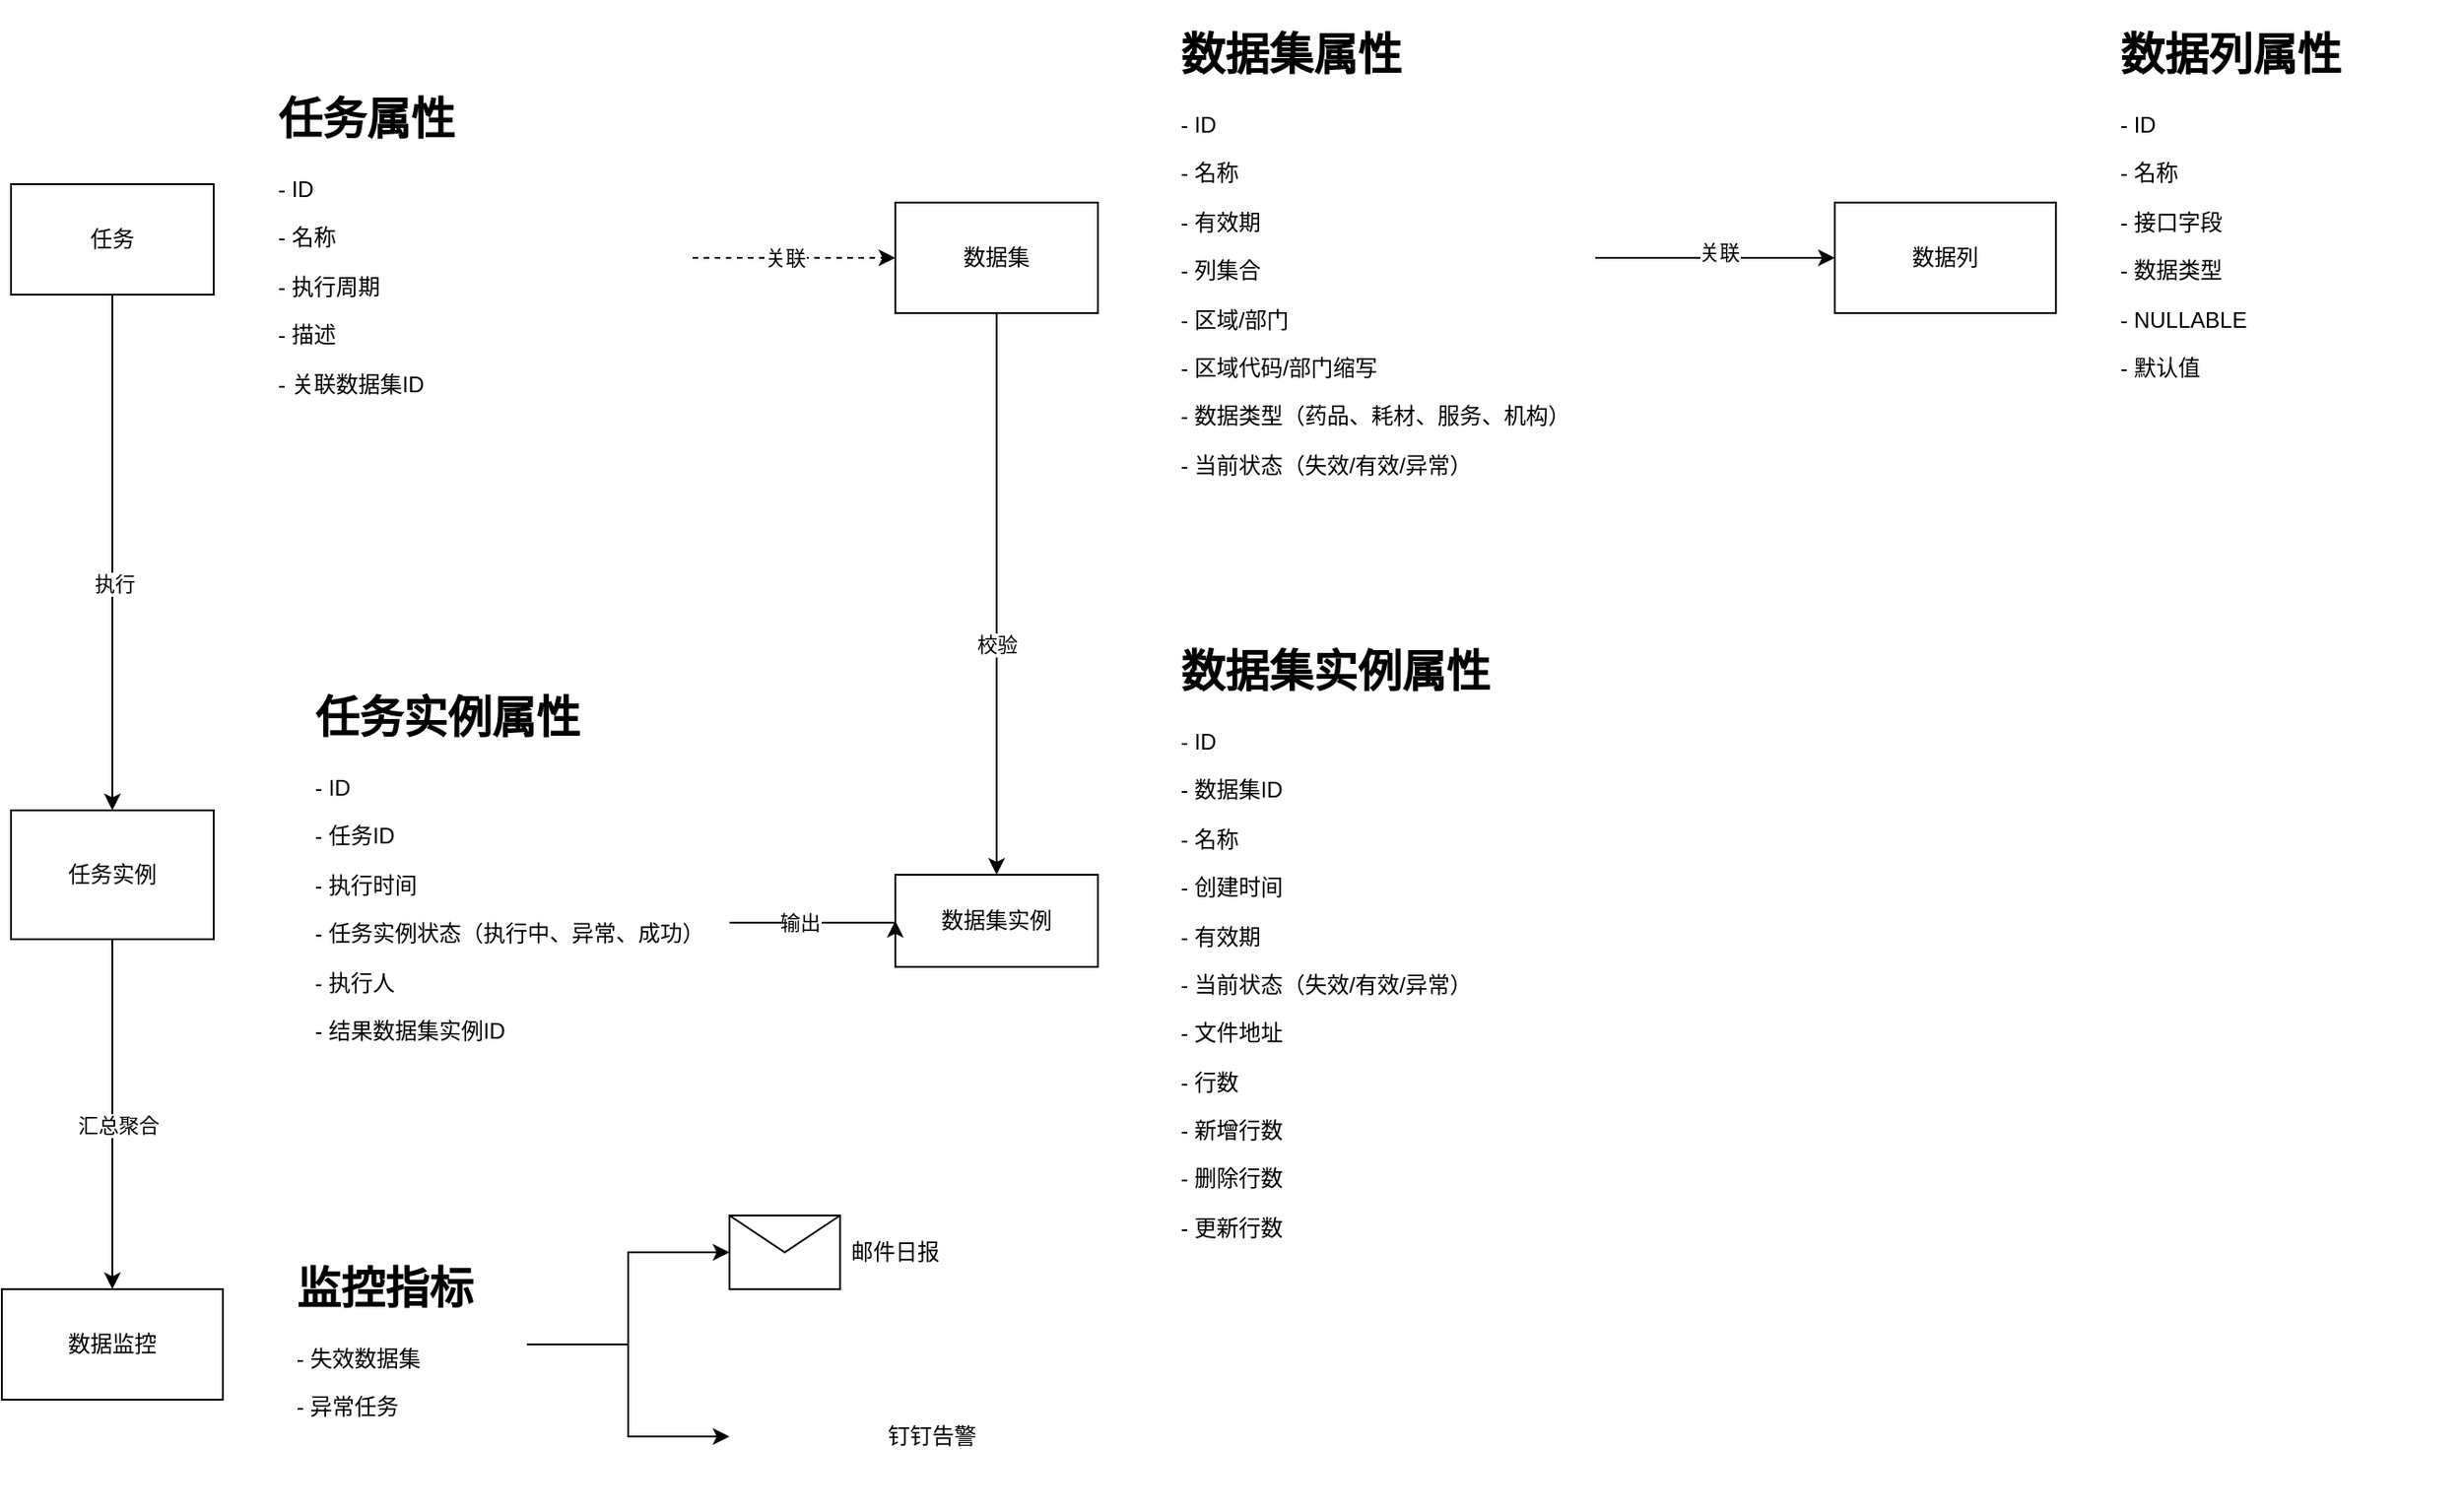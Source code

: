 <mxfile version="22.1.17" type="github">
  <diagram name="Page-1" id="fm-RTBIMuhjhwVvVDZ4T">
    <mxGraphModel dx="2074" dy="1146" grid="1" gridSize="10" guides="1" tooltips="1" connect="1" arrows="1" fold="1" page="1" pageScale="1" pageWidth="850" pageHeight="1100" math="0" shadow="0">
      <root>
        <mxCell id="0" />
        <mxCell id="1" parent="0" />
        <mxCell id="JZeeq1Ep2B6I5uy3VTGd-6" style="edgeStyle=orthogonalEdgeStyle;rounded=0;orthogonalLoop=1;jettySize=auto;html=1;" edge="1" parent="1" source="JZeeq1Ep2B6I5uy3VTGd-1" target="JZeeq1Ep2B6I5uy3VTGd-4">
          <mxGeometry relative="1" as="geometry" />
        </mxCell>
        <mxCell id="JZeeq1Ep2B6I5uy3VTGd-7" value="执行" style="edgeLabel;html=1;align=center;verticalAlign=middle;resizable=0;points=[];" vertex="1" connectable="0" parent="JZeeq1Ep2B6I5uy3VTGd-6">
          <mxGeometry x="0.115" y="1" relative="1" as="geometry">
            <mxPoint y="1" as="offset" />
          </mxGeometry>
        </mxCell>
        <mxCell id="JZeeq1Ep2B6I5uy3VTGd-10" style="edgeStyle=orthogonalEdgeStyle;rounded=0;orthogonalLoop=1;jettySize=auto;html=1;entryX=0;entryY=0.5;entryDx=0;entryDy=0;dashed=1;" edge="1" parent="1" source="JZeeq1Ep2B6I5uy3VTGd-2" target="JZeeq1Ep2B6I5uy3VTGd-8">
          <mxGeometry relative="1" as="geometry" />
        </mxCell>
        <mxCell id="JZeeq1Ep2B6I5uy3VTGd-11" value="关联" style="edgeLabel;html=1;align=center;verticalAlign=middle;resizable=0;points=[];" vertex="1" connectable="0" parent="JZeeq1Ep2B6I5uy3VTGd-10">
          <mxGeometry x="-0.382" y="6" relative="1" as="geometry">
            <mxPoint x="16" y="6" as="offset" />
          </mxGeometry>
        </mxCell>
        <mxCell id="JZeeq1Ep2B6I5uy3VTGd-15" value="" style="group" vertex="1" connectable="0" parent="1">
          <mxGeometry x="100" y="175" width="370" height="190" as="geometry" />
        </mxCell>
        <mxCell id="JZeeq1Ep2B6I5uy3VTGd-1" value="任务" style="rounded=0;whiteSpace=wrap;html=1;" vertex="1" parent="JZeeq1Ep2B6I5uy3VTGd-15">
          <mxGeometry y="55" width="110" height="60" as="geometry" />
        </mxCell>
        <mxCell id="JZeeq1Ep2B6I5uy3VTGd-2" value="&lt;h1&gt;任务属性&lt;/h1&gt;&lt;p&gt;- ID&lt;/p&gt;&lt;p&gt;- 名称&lt;/p&gt;&lt;p&gt;- 执行周期&lt;/p&gt;&lt;p&gt;- 描述&lt;/p&gt;&lt;p&gt;- 关联数据集ID&lt;/p&gt;" style="text;html=1;strokeColor=none;fillColor=none;spacing=5;spacingTop=-20;whiteSpace=wrap;overflow=hidden;rounded=0;" vertex="1" parent="JZeeq1Ep2B6I5uy3VTGd-15">
          <mxGeometry x="140" width="230" height="190" as="geometry" />
        </mxCell>
        <mxCell id="JZeeq1Ep2B6I5uy3VTGd-16" value="" style="group" vertex="1" connectable="0" parent="1">
          <mxGeometry x="580" y="140" width="380" height="260" as="geometry" />
        </mxCell>
        <mxCell id="JZeeq1Ep2B6I5uy3VTGd-8" value="数据集" style="rounded=0;whiteSpace=wrap;html=1;" vertex="1" parent="JZeeq1Ep2B6I5uy3VTGd-16">
          <mxGeometry y="100" width="110" height="60" as="geometry" />
        </mxCell>
        <mxCell id="JZeeq1Ep2B6I5uy3VTGd-9" value="&lt;h1&gt;数据集属性&lt;/h1&gt;&lt;p&gt;- ID&lt;/p&gt;&lt;p&gt;- 名称&lt;/p&gt;&lt;p&gt;- 有效期&lt;br&gt;&lt;/p&gt;&lt;p&gt;- 列集合&lt;/p&gt;&lt;p style=&quot;border-color: var(--border-color);&quot;&gt;- 区域/部门&lt;/p&gt;&lt;p style=&quot;border-color: var(--border-color);&quot;&gt;- 区域代码/部门缩写&lt;/p&gt;&lt;p style=&quot;border-color: var(--border-color);&quot;&gt;- 数据类型（药品、耗材、服务、机构）&lt;br&gt;&lt;/p&gt;&lt;p style=&quot;border-color: var(--border-color);&quot;&gt;- 当前状态（失效/有效/异常）&lt;/p&gt;" style="text;html=1;strokeColor=none;fillColor=none;spacing=5;spacingTop=-20;whiteSpace=wrap;overflow=hidden;rounded=0;" vertex="1" parent="JZeeq1Ep2B6I5uy3VTGd-16">
          <mxGeometry x="150" width="230" height="260" as="geometry" />
        </mxCell>
        <mxCell id="JZeeq1Ep2B6I5uy3VTGd-17" value="" style="group" vertex="1" connectable="0" parent="1">
          <mxGeometry x="100" y="500" width="390" height="210" as="geometry" />
        </mxCell>
        <mxCell id="JZeeq1Ep2B6I5uy3VTGd-4" value="任务实例" style="rounded=0;whiteSpace=wrap;html=1;" vertex="1" parent="JZeeq1Ep2B6I5uy3VTGd-17">
          <mxGeometry y="70" width="110" height="70" as="geometry" />
        </mxCell>
        <mxCell id="JZeeq1Ep2B6I5uy3VTGd-5" value="&lt;h1&gt;任务实例属性&lt;/h1&gt;&lt;p&gt;- ID&lt;/p&gt;&lt;p&gt;- 任务ID&lt;/p&gt;&lt;p&gt;- 执行时间&lt;br&gt;&lt;/p&gt;&lt;p&gt;- 任务实例状态（执行中、异常、成功）&lt;/p&gt;&lt;p&gt;- 执行人&lt;/p&gt;&lt;p&gt;- 结果数据集实例ID&lt;/p&gt;&lt;p&gt;&lt;br&gt;&lt;/p&gt;" style="text;html=1;strokeColor=none;fillColor=none;spacing=5;spacingTop=-20;whiteSpace=wrap;overflow=hidden;rounded=0;" vertex="1" parent="JZeeq1Ep2B6I5uy3VTGd-17">
          <mxGeometry x="160" width="230" height="210" as="geometry" />
        </mxCell>
        <mxCell id="JZeeq1Ep2B6I5uy3VTGd-18" value="" style="group" vertex="1" connectable="0" parent="1">
          <mxGeometry x="580" y="475" width="380" height="385" as="geometry" />
        </mxCell>
        <mxCell id="JZeeq1Ep2B6I5uy3VTGd-13" value="数据集实例" style="rounded=0;whiteSpace=wrap;html=1;" vertex="1" parent="JZeeq1Ep2B6I5uy3VTGd-18">
          <mxGeometry y="130" width="110" height="50" as="geometry" />
        </mxCell>
        <mxCell id="JZeeq1Ep2B6I5uy3VTGd-14" value="&lt;h1&gt;数据集实例属性&lt;/h1&gt;&lt;p&gt;- ID&lt;/p&gt;&lt;p&gt;- 数据集ID&lt;/p&gt;&lt;p&gt;- 名称&lt;/p&gt;&lt;p&gt;- 创建时间&lt;/p&gt;&lt;p&gt;- 有效期&lt;/p&gt;&lt;p style=&quot;border-color: var(--border-color);&quot;&gt;- 当前状态（失效/有效/异常）&lt;/p&gt;&lt;p style=&quot;border-color: var(--border-color);&quot;&gt;- 文件地址&lt;/p&gt;&lt;p style=&quot;border-color: var(--border-color);&quot;&gt;- 行数&lt;/p&gt;&lt;p style=&quot;border-color: var(--border-color);&quot;&gt;- 新增行数&lt;/p&gt;&lt;p style=&quot;border-color: var(--border-color);&quot;&gt;- 删除行数&lt;/p&gt;&lt;p style=&quot;border-color: var(--border-color);&quot;&gt;- 更新行数&lt;/p&gt;" style="text;html=1;strokeColor=none;fillColor=none;spacing=5;spacingTop=-20;whiteSpace=wrap;overflow=hidden;rounded=0;" vertex="1" parent="JZeeq1Ep2B6I5uy3VTGd-18">
          <mxGeometry x="150" width="230" height="385.0" as="geometry" />
        </mxCell>
        <mxCell id="JZeeq1Ep2B6I5uy3VTGd-20" style="edgeStyle=orthogonalEdgeStyle;rounded=0;orthogonalLoop=1;jettySize=auto;html=1;entryX=0;entryY=0.5;entryDx=0;entryDy=0;" edge="1" parent="1" source="JZeeq1Ep2B6I5uy3VTGd-5" target="JZeeq1Ep2B6I5uy3VTGd-13">
          <mxGeometry relative="1" as="geometry">
            <Array as="points">
              <mxPoint x="510" y="631" />
              <mxPoint x="510" y="631" />
            </Array>
          </mxGeometry>
        </mxCell>
        <mxCell id="JZeeq1Ep2B6I5uy3VTGd-21" value="输出" style="edgeLabel;html=1;align=center;verticalAlign=middle;resizable=0;points=[];" vertex="1" connectable="0" parent="JZeeq1Ep2B6I5uy3VTGd-20">
          <mxGeometry x="-0.178" y="1" relative="1" as="geometry">
            <mxPoint y="1" as="offset" />
          </mxGeometry>
        </mxCell>
        <mxCell id="JZeeq1Ep2B6I5uy3VTGd-22" style="edgeStyle=orthogonalEdgeStyle;rounded=0;orthogonalLoop=1;jettySize=auto;html=1;" edge="1" parent="1" source="JZeeq1Ep2B6I5uy3VTGd-8" target="JZeeq1Ep2B6I5uy3VTGd-13">
          <mxGeometry relative="1" as="geometry" />
        </mxCell>
        <mxCell id="JZeeq1Ep2B6I5uy3VTGd-23" value="校验" style="edgeLabel;html=1;align=center;verticalAlign=middle;resizable=0;points=[];" vertex="1" connectable="0" parent="JZeeq1Ep2B6I5uy3VTGd-22">
          <mxGeometry x="0.181" relative="1" as="geometry">
            <mxPoint as="offset" />
          </mxGeometry>
        </mxCell>
        <mxCell id="JZeeq1Ep2B6I5uy3VTGd-25" value="数据监控" style="rounded=0;whiteSpace=wrap;html=1;" vertex="1" parent="1">
          <mxGeometry x="95" y="830" width="120" height="60" as="geometry" />
        </mxCell>
        <mxCell id="JZeeq1Ep2B6I5uy3VTGd-26" style="edgeStyle=orthogonalEdgeStyle;rounded=0;orthogonalLoop=1;jettySize=auto;html=1;" edge="1" parent="1" source="JZeeq1Ep2B6I5uy3VTGd-4" target="JZeeq1Ep2B6I5uy3VTGd-25">
          <mxGeometry relative="1" as="geometry" />
        </mxCell>
        <mxCell id="JZeeq1Ep2B6I5uy3VTGd-27" value="汇总聚合" style="edgeLabel;html=1;align=center;verticalAlign=middle;resizable=0;points=[];" vertex="1" connectable="0" parent="JZeeq1Ep2B6I5uy3VTGd-26">
          <mxGeometry x="0.057" y="3" relative="1" as="geometry">
            <mxPoint as="offset" />
          </mxGeometry>
        </mxCell>
        <mxCell id="JZeeq1Ep2B6I5uy3VTGd-37" style="edgeStyle=orthogonalEdgeStyle;rounded=0;orthogonalLoop=1;jettySize=auto;html=1;entryX=0;entryY=0.5;entryDx=0;entryDy=0;" edge="1" parent="1" source="JZeeq1Ep2B6I5uy3VTGd-31" target="JZeeq1Ep2B6I5uy3VTGd-34">
          <mxGeometry relative="1" as="geometry" />
        </mxCell>
        <mxCell id="JZeeq1Ep2B6I5uy3VTGd-38" style="edgeStyle=orthogonalEdgeStyle;rounded=0;orthogonalLoop=1;jettySize=auto;html=1;" edge="1" parent="1" source="JZeeq1Ep2B6I5uy3VTGd-31" target="JZeeq1Ep2B6I5uy3VTGd-36">
          <mxGeometry relative="1" as="geometry" />
        </mxCell>
        <mxCell id="JZeeq1Ep2B6I5uy3VTGd-31" value="&lt;h1&gt;监控指标&lt;/h1&gt;&lt;p&gt;&lt;span style=&quot;background-color: initial;&quot;&gt;- 失效数据集&lt;/span&gt;&lt;br&gt;&lt;/p&gt;&lt;p&gt;- 异常任务&lt;/p&gt;&lt;p&gt;&lt;br&gt;&lt;/p&gt;" style="text;html=1;strokeColor=none;fillColor=none;spacing=5;spacingTop=-20;whiteSpace=wrap;overflow=hidden;rounded=0;" vertex="1" parent="1">
          <mxGeometry x="250" y="810" width="130" height="100" as="geometry" />
        </mxCell>
        <mxCell id="JZeeq1Ep2B6I5uy3VTGd-34" value="" style="shape=message;html=1;html=1;outlineConnect=0;labelPosition=center;verticalLabelPosition=bottom;align=center;verticalAlign=top;" vertex="1" parent="1">
          <mxGeometry x="490" y="790" width="60" height="40" as="geometry" />
        </mxCell>
        <mxCell id="JZeeq1Ep2B6I5uy3VTGd-36" value="" style="shape=image;verticalLabelPosition=bottom;labelBackgroundColor=default;verticalAlign=top;aspect=fixed;imageAspect=0;image=https://icons.veryicon.com/png/o/internet--web/color-social-media-icon/ding.png;" vertex="1" parent="1">
          <mxGeometry x="490" y="870" width="80" height="80" as="geometry" />
        </mxCell>
        <mxCell id="JZeeq1Ep2B6I5uy3VTGd-39" value="邮件日报" style="text;html=1;strokeColor=none;fillColor=none;align=center;verticalAlign=middle;whiteSpace=wrap;rounded=0;" vertex="1" parent="1">
          <mxGeometry x="550" y="795" width="60" height="30" as="geometry" />
        </mxCell>
        <mxCell id="JZeeq1Ep2B6I5uy3VTGd-40" value="钉钉告警" style="text;html=1;strokeColor=none;fillColor=none;align=center;verticalAlign=middle;whiteSpace=wrap;rounded=0;" vertex="1" parent="1">
          <mxGeometry x="570" y="895" width="60" height="30" as="geometry" />
        </mxCell>
        <mxCell id="JZeeq1Ep2B6I5uy3VTGd-41" value="数据列" style="rounded=0;whiteSpace=wrap;html=1;" vertex="1" parent="1">
          <mxGeometry x="1090" y="240" width="120" height="60" as="geometry" />
        </mxCell>
        <mxCell id="JZeeq1Ep2B6I5uy3VTGd-42" value="&lt;h1&gt;数据列属性&lt;/h1&gt;&lt;p&gt;- ID&lt;/p&gt;&lt;p&gt;- 名称&lt;/p&gt;&lt;p&gt;- 接口字段&lt;/p&gt;&lt;p&gt;- 数据类型&lt;/p&gt;&lt;p&gt;- NULLABLE&lt;/p&gt;&lt;p&gt;- 默认值&lt;/p&gt;&lt;p&gt;&lt;br&gt;&lt;/p&gt;" style="text;html=1;strokeColor=none;fillColor=none;spacing=5;spacingTop=-20;whiteSpace=wrap;overflow=hidden;rounded=0;" vertex="1" parent="1">
          <mxGeometry x="1240" y="140" width="190" height="220" as="geometry" />
        </mxCell>
        <mxCell id="JZeeq1Ep2B6I5uy3VTGd-43" style="edgeStyle=orthogonalEdgeStyle;rounded=0;orthogonalLoop=1;jettySize=auto;html=1;entryX=0;entryY=0.5;entryDx=0;entryDy=0;" edge="1" parent="1" source="JZeeq1Ep2B6I5uy3VTGd-9" target="JZeeq1Ep2B6I5uy3VTGd-41">
          <mxGeometry relative="1" as="geometry" />
        </mxCell>
        <mxCell id="JZeeq1Ep2B6I5uy3VTGd-44" value="关联" style="edgeLabel;html=1;align=center;verticalAlign=middle;resizable=0;points=[];" vertex="1" connectable="0" parent="JZeeq1Ep2B6I5uy3VTGd-43">
          <mxGeometry x="0.031" y="4" relative="1" as="geometry">
            <mxPoint y="1" as="offset" />
          </mxGeometry>
        </mxCell>
      </root>
    </mxGraphModel>
  </diagram>
</mxfile>

